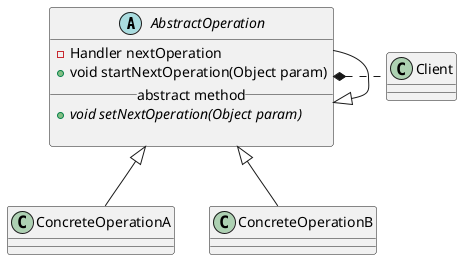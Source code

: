 @startuml
abstract class AbstractOperation{
    - Handler nextOperation
    + void startNextOperation(Object param)
    __ abstract method __
    + {abstract} void setNextOperation(Object param)

}
class ConcreteOperationA
class ConcreteOperationB
class Client

AbstractOperation --|> AbstractOperation
Client .left.* AbstractOperation
ConcreteOperationA -up-|> AbstractOperation
ConcreteOperationB -up-|> AbstractOperation
@enduml